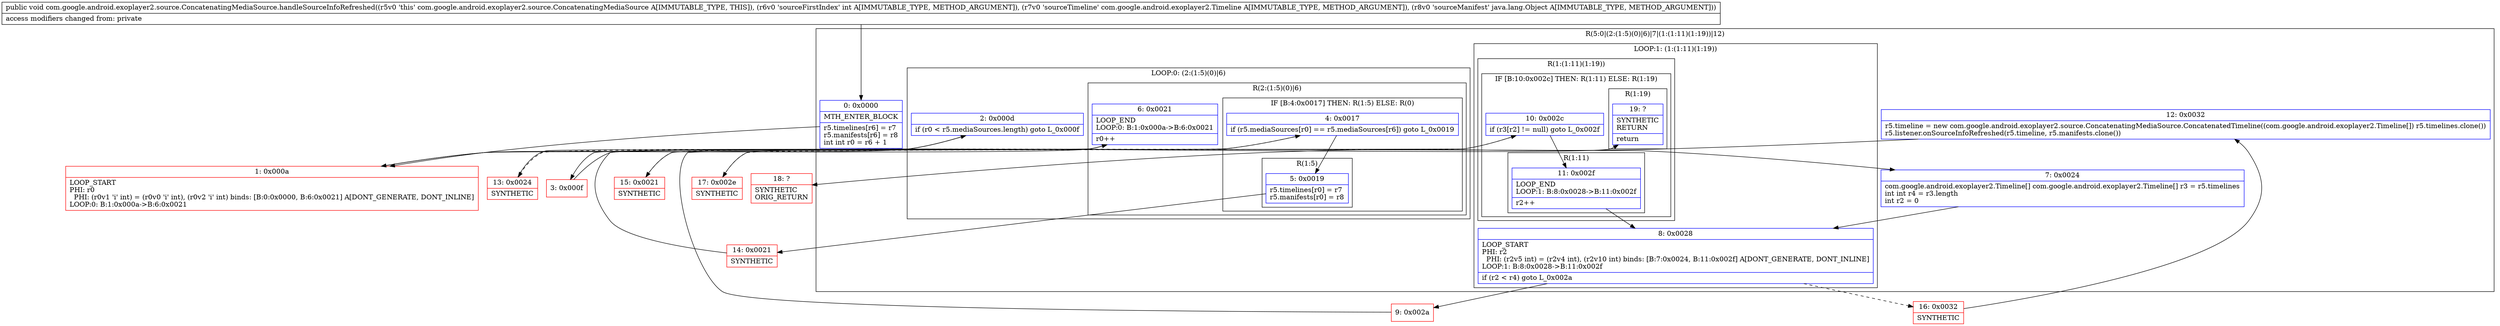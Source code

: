 digraph "CFG forcom.google.android.exoplayer2.source.ConcatenatingMediaSource.handleSourceInfoRefreshed(ILcom\/google\/android\/exoplayer2\/Timeline;Ljava\/lang\/Object;)V" {
subgraph cluster_Region_1245840929 {
label = "R(5:0|(2:(1:5)(0)|6)|7|(1:(1:11)(1:19))|12)";
node [shape=record,color=blue];
Node_0 [shape=record,label="{0\:\ 0x0000|MTH_ENTER_BLOCK\l|r5.timelines[r6] = r7\lr5.manifests[r6] = r8\lint int r0 = r6 + 1\l}"];
subgraph cluster_LoopRegion_357240782 {
label = "LOOP:0: (2:(1:5)(0)|6)";
node [shape=record,color=blue];
Node_2 [shape=record,label="{2\:\ 0x000d|if (r0 \< r5.mediaSources.length) goto L_0x000f\l}"];
subgraph cluster_Region_207073500 {
label = "R(2:(1:5)(0)|6)";
node [shape=record,color=blue];
subgraph cluster_IfRegion_1782933462 {
label = "IF [B:4:0x0017] THEN: R(1:5) ELSE: R(0)";
node [shape=record,color=blue];
Node_4 [shape=record,label="{4\:\ 0x0017|if (r5.mediaSources[r0] == r5.mediaSources[r6]) goto L_0x0019\l}"];
subgraph cluster_Region_812390321 {
label = "R(1:5)";
node [shape=record,color=blue];
Node_5 [shape=record,label="{5\:\ 0x0019|r5.timelines[r0] = r7\lr5.manifests[r0] = r8\l}"];
}
subgraph cluster_Region_184033050 {
label = "R(0)";
node [shape=record,color=blue];
}
}
Node_6 [shape=record,label="{6\:\ 0x0021|LOOP_END\lLOOP:0: B:1:0x000a\-\>B:6:0x0021\l|r0++\l}"];
}
}
Node_7 [shape=record,label="{7\:\ 0x0024|com.google.android.exoplayer2.Timeline[] com.google.android.exoplayer2.Timeline[] r3 = r5.timelines\lint int r4 = r3.length\lint r2 = 0\l}"];
subgraph cluster_LoopRegion_1291109683 {
label = "LOOP:1: (1:(1:11)(1:19))";
node [shape=record,color=blue];
Node_8 [shape=record,label="{8\:\ 0x0028|LOOP_START\lPHI: r2 \l  PHI: (r2v5 int) = (r2v4 int), (r2v10 int) binds: [B:7:0x0024, B:11:0x002f] A[DONT_GENERATE, DONT_INLINE]\lLOOP:1: B:8:0x0028\-\>B:11:0x002f\l|if (r2 \< r4) goto L_0x002a\l}"];
subgraph cluster_Region_552226710 {
label = "R(1:(1:11)(1:19))";
node [shape=record,color=blue];
subgraph cluster_IfRegion_2106874637 {
label = "IF [B:10:0x002c] THEN: R(1:11) ELSE: R(1:19)";
node [shape=record,color=blue];
Node_10 [shape=record,label="{10\:\ 0x002c|if (r3[r2] != null) goto L_0x002f\l}"];
subgraph cluster_Region_231628972 {
label = "R(1:11)";
node [shape=record,color=blue];
Node_11 [shape=record,label="{11\:\ 0x002f|LOOP_END\lLOOP:1: B:8:0x0028\-\>B:11:0x002f\l|r2++\l}"];
}
subgraph cluster_Region_676375251 {
label = "R(1:19)";
node [shape=record,color=blue];
Node_19 [shape=record,label="{19\:\ ?|SYNTHETIC\lRETURN\l|return\l}"];
}
}
}
}
Node_12 [shape=record,label="{12\:\ 0x0032|r5.timeline = new com.google.android.exoplayer2.source.ConcatenatingMediaSource.ConcatenatedTimeline((com.google.android.exoplayer2.Timeline[]) r5.timelines.clone())\lr5.listener.onSourceInfoRefreshed(r5.timeline, r5.manifests.clone())\l}"];
}
Node_1 [shape=record,color=red,label="{1\:\ 0x000a|LOOP_START\lPHI: r0 \l  PHI: (r0v1 'i' int) = (r0v0 'i' int), (r0v2 'i' int) binds: [B:0:0x0000, B:6:0x0021] A[DONT_GENERATE, DONT_INLINE]\lLOOP:0: B:1:0x000a\-\>B:6:0x0021\l}"];
Node_3 [shape=record,color=red,label="{3\:\ 0x000f}"];
Node_9 [shape=record,color=red,label="{9\:\ 0x002a}"];
Node_13 [shape=record,color=red,label="{13\:\ 0x0024|SYNTHETIC\l}"];
Node_14 [shape=record,color=red,label="{14\:\ 0x0021|SYNTHETIC\l}"];
Node_15 [shape=record,color=red,label="{15\:\ 0x0021|SYNTHETIC\l}"];
Node_16 [shape=record,color=red,label="{16\:\ 0x0032|SYNTHETIC\l}"];
Node_17 [shape=record,color=red,label="{17\:\ 0x002e|SYNTHETIC\l}"];
Node_18 [shape=record,color=red,label="{18\:\ ?|SYNTHETIC\lORIG_RETURN\l}"];
MethodNode[shape=record,label="{public void com.google.android.exoplayer2.source.ConcatenatingMediaSource.handleSourceInfoRefreshed((r5v0 'this' com.google.android.exoplayer2.source.ConcatenatingMediaSource A[IMMUTABLE_TYPE, THIS]), (r6v0 'sourceFirstIndex' int A[IMMUTABLE_TYPE, METHOD_ARGUMENT]), (r7v0 'sourceTimeline' com.google.android.exoplayer2.Timeline A[IMMUTABLE_TYPE, METHOD_ARGUMENT]), (r8v0 'sourceManifest' java.lang.Object A[IMMUTABLE_TYPE, METHOD_ARGUMENT]))  | access modifiers changed from: private\l}"];
MethodNode -> Node_0;
Node_0 -> Node_1;
Node_2 -> Node_3;
Node_2 -> Node_13[style=dashed];
Node_4 -> Node_5;
Node_4 -> Node_15[style=dashed];
Node_5 -> Node_14;
Node_6 -> Node_1;
Node_7 -> Node_8;
Node_8 -> Node_9;
Node_8 -> Node_16[style=dashed];
Node_10 -> Node_11;
Node_10 -> Node_17[style=dashed];
Node_11 -> Node_8;
Node_12 -> Node_18;
Node_1 -> Node_2;
Node_3 -> Node_4;
Node_9 -> Node_10;
Node_13 -> Node_7;
Node_14 -> Node_6;
Node_15 -> Node_6;
Node_16 -> Node_12;
Node_17 -> Node_19;
}

